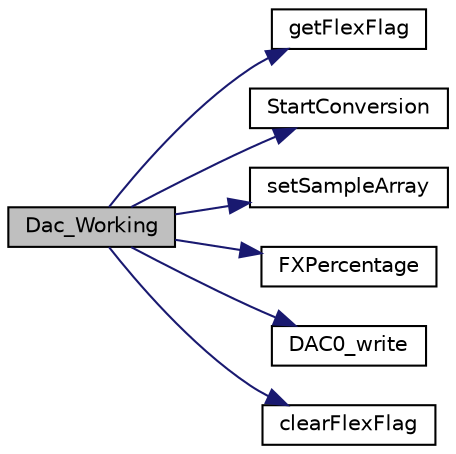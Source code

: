 digraph "Dac_Working"
{
  edge [fontname="Helvetica",fontsize="10",labelfontname="Helvetica",labelfontsize="10"];
  node [fontname="Helvetica",fontsize="10",shape=record];
  rankdir="LR";
  Node1 [label="Dac_Working",height=0.2,width=0.4,color="black", fillcolor="grey75", style="filled", fontcolor="black"];
  Node1 -> Node2 [color="midnightblue",fontsize="10",style="solid",fontname="Helvetica"];
  Node2 [label="getFlexFlag",height=0.2,width=0.4,color="black", fillcolor="white", style="filled",URL="$_flex_timer_8c.html#abfa7f9344108e422b6324bf6318a455e",tooltip="This function give you the Value of the FlexFlag to see if is Activated or Disactivated. "];
  Node1 -> Node3 [color="midnightblue",fontsize="10",style="solid",fontname="Helvetica"];
  Node3 [label="StartConversion",height=0.2,width=0.4,color="black", fillcolor="white", style="filled",URL="$_a_d_c_driver_8c.html#a51c3fc86aac41048469e3ded188c8430",tooltip="This function reads the ADC and returns the average value of n samples determined on the ADC Configur..."];
  Node1 -> Node4 [color="midnightblue",fontsize="10",style="solid",fontname="Helvetica"];
  Node4 [label="setSampleArray",height=0.2,width=0.4,color="black", fillcolor="white", style="filled",URL="$_sound_f_x_8c.html#a464ee3601dde0004a0b02a5788eacd09",tooltip="It set the input sample and saves it in the circular buffer and it also refreshes the indexes involve..."];
  Node1 -> Node5 [color="midnightblue",fontsize="10",style="solid",fontname="Helvetica"];
  Node5 [label="FXPercentage",height=0.2,width=0.4,color="black", fillcolor="white", style="filled",URL="$_sound_f_x_8c.html#ab6fe20a65cc75c07bd97e1914b411ebc",tooltip="It selects the effect to be applied to the sample and it also modifies the parameters of the effect l..."];
  Node1 -> Node6 [color="midnightblue",fontsize="10",style="solid",fontname="Helvetica"];
  Node6 [label="DAC0_write",height=0.2,width=0.4,color="black", fillcolor="white", style="filled",URL="$_d_a_c_8c.html#ae004e614b39c9c9953b32f2875822519"];
  Node1 -> Node7 [color="midnightblue",fontsize="10",style="solid",fontname="Helvetica"];
  Node7 [label="clearFlexFlag",height=0.2,width=0.4,color="black", fillcolor="white", style="filled",URL="$_flex_timer_8c.html#afee146cf44f0b517d5c1d99b1093b84d",tooltip="This function clears the flag to take temperature value. "];
}
